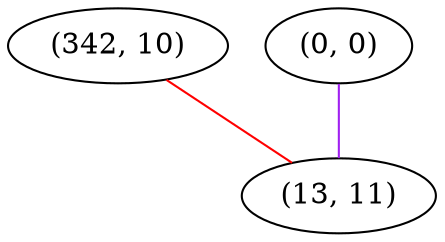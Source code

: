 graph "" {
"(342, 10)";
"(0, 0)";
"(13, 11)";
"(342, 10)" -- "(13, 11)"  [color=red, key=0, weight=1];
"(0, 0)" -- "(13, 11)"  [color=purple, key=0, weight=4];
}
